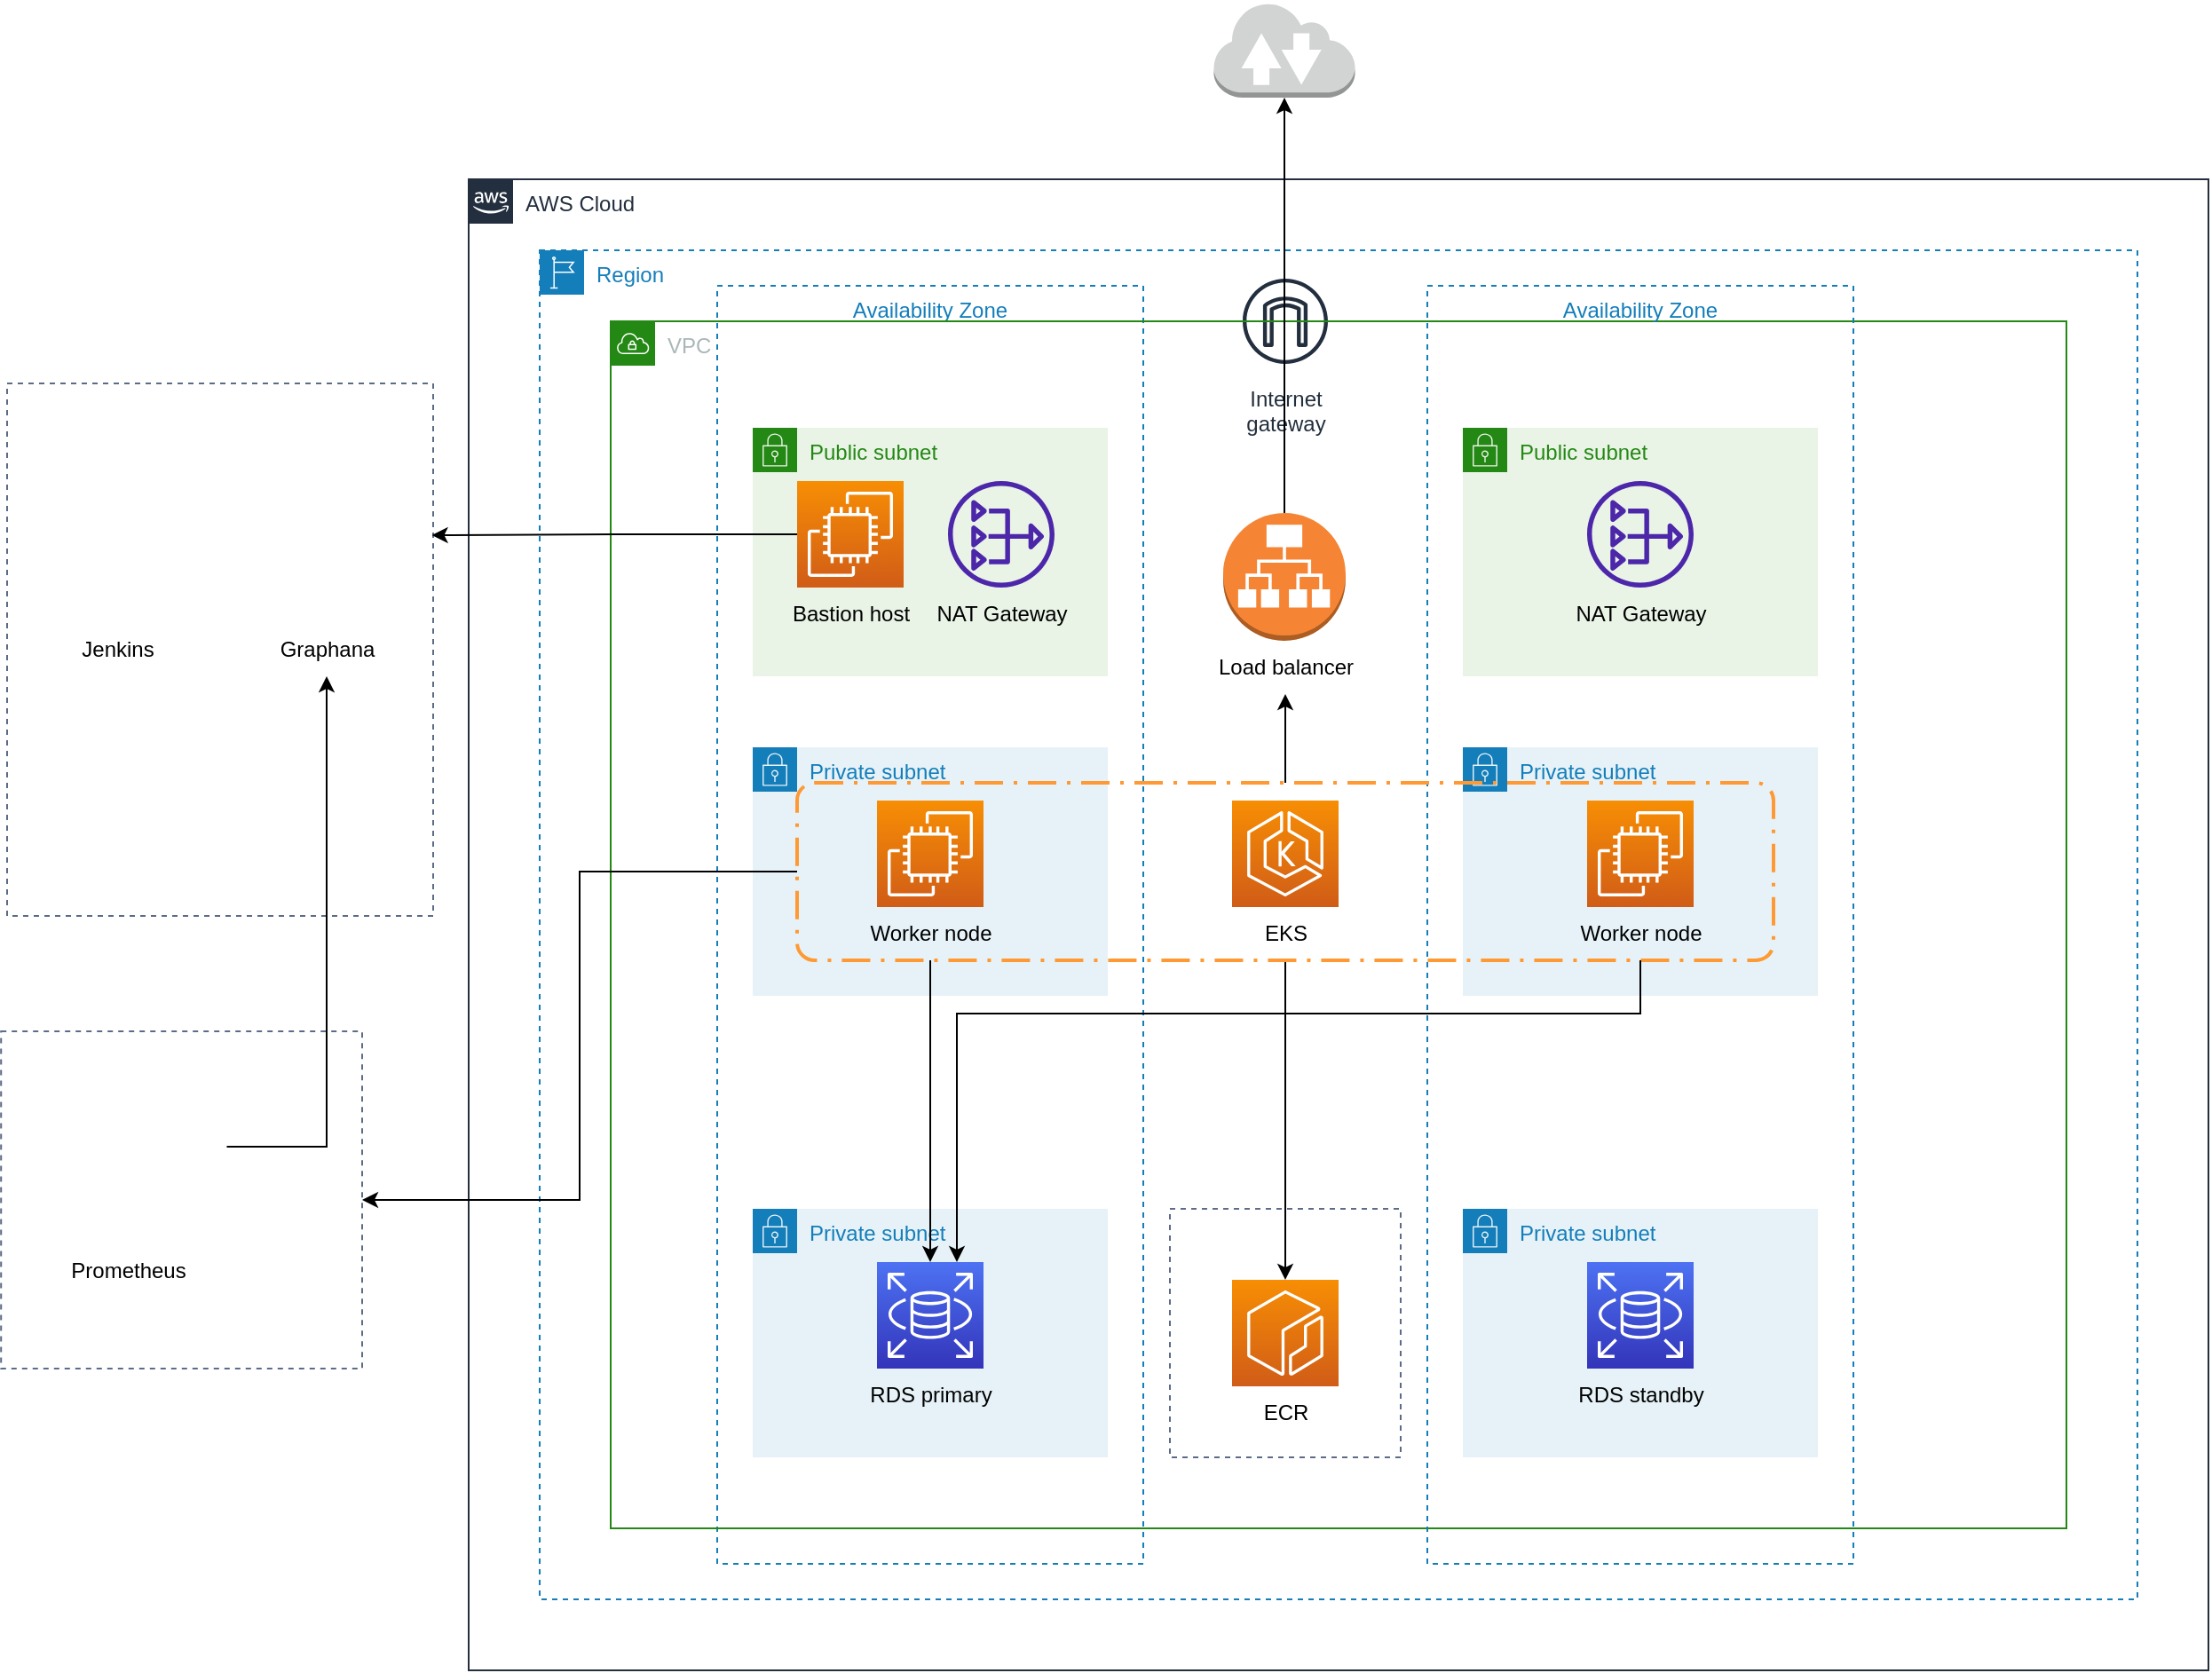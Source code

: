<mxfile version="20.5.1" type="device"><diagram id="Ht1M8jgEwFfnCIfOTk4-" name="Page-1"><mxGraphModel dx="1609" dy="1074" grid="0" gridSize="10" guides="1" tooltips="1" connect="1" arrows="1" fold="1" page="0" pageScale="1" pageWidth="1169" pageHeight="827" math="0" shadow="0"><root><mxCell id="0"/><mxCell id="1" parent="0"/><mxCell id="V8ij5AwMM1YAS-Z2ANSX-81" value="" style="fillColor=none;strokeColor=#5A6C86;dashed=1;verticalAlign=top;fontStyle=0;fontColor=#5A6C86;" parent="1" vertex="1"><mxGeometry x="-83.4" y="560" width="203.4" height="190" as="geometry"/></mxCell><mxCell id="V8ij5AwMM1YAS-Z2ANSX-74" value="" style="fillColor=none;strokeColor=#5A6C86;dashed=1;verticalAlign=top;fontStyle=0;fontColor=#5A6C86;" parent="1" vertex="1"><mxGeometry x="-80" y="195" width="240" height="300" as="geometry"/></mxCell><mxCell id="V8ij5AwMM1YAS-Z2ANSX-1" value="AWS Cloud" style="points=[[0,0],[0.25,0],[0.5,0],[0.75,0],[1,0],[1,0.25],[1,0.5],[1,0.75],[1,1],[0.75,1],[0.5,1],[0.25,1],[0,1],[0,0.75],[0,0.5],[0,0.25]];outlineConnect=0;gradientColor=none;html=1;whiteSpace=wrap;fontSize=12;fontStyle=0;container=1;pointerEvents=0;collapsible=0;recursiveResize=0;shape=mxgraph.aws4.group;grIcon=mxgraph.aws4.group_aws_cloud_alt;strokeColor=#232F3E;fillColor=none;verticalAlign=top;align=left;spacingLeft=30;fontColor=#232F3E;dashed=0;" parent="1" vertex="1"><mxGeometry x="180" y="80" width="980" height="840" as="geometry"/></mxCell><mxCell id="V8ij5AwMM1YAS-Z2ANSX-2" value="Region" style="points=[[0,0],[0.25,0],[0.5,0],[0.75,0],[1,0],[1,0.25],[1,0.5],[1,0.75],[1,1],[0.75,1],[0.5,1],[0.25,1],[0,1],[0,0.75],[0,0.5],[0,0.25]];outlineConnect=0;gradientColor=none;html=1;whiteSpace=wrap;fontSize=12;fontStyle=0;container=1;pointerEvents=0;collapsible=0;recursiveResize=0;shape=mxgraph.aws4.group;grIcon=mxgraph.aws4.group_region;strokeColor=#147EBA;fillColor=none;verticalAlign=top;align=left;spacingLeft=30;fontColor=#147EBA;dashed=1;" parent="V8ij5AwMM1YAS-Z2ANSX-1" vertex="1"><mxGeometry x="40" y="40" width="900" height="760" as="geometry"/></mxCell><mxCell id="V8ij5AwMM1YAS-Z2ANSX-49" value="Internet&#10;gateway" style="sketch=0;outlineConnect=0;fontColor=#232F3E;gradientColor=none;strokeColor=#232F3E;fillColor=#ffffff;dashed=0;verticalLabelPosition=bottom;verticalAlign=top;align=center;html=1;fontSize=12;fontStyle=0;aspect=fixed;shape=mxgraph.aws4.resourceIcon;resIcon=mxgraph.aws4.internet_gateway;" parent="V8ij5AwMM1YAS-Z2ANSX-2" vertex="1"><mxGeometry x="390" y="10" width="60" height="60" as="geometry"/></mxCell><mxCell id="V8ij5AwMM1YAS-Z2ANSX-6" value="Availability Zone" style="fillColor=none;strokeColor=#147EBA;dashed=1;verticalAlign=top;fontStyle=0;fontColor=#147EBA;" parent="V8ij5AwMM1YAS-Z2ANSX-2" vertex="1"><mxGeometry x="100" y="20" width="240" height="720" as="geometry"/></mxCell><mxCell id="V8ij5AwMM1YAS-Z2ANSX-4" value="VPC" style="points=[[0,0],[0.25,0],[0.5,0],[0.75,0],[1,0],[1,0.25],[1,0.5],[1,0.75],[1,1],[0.75,1],[0.5,1],[0.25,1],[0,1],[0,0.75],[0,0.5],[0,0.25]];outlineConnect=0;gradientColor=none;html=1;whiteSpace=wrap;fontSize=12;fontStyle=0;container=1;pointerEvents=0;collapsible=0;recursiveResize=0;shape=mxgraph.aws4.group;grIcon=mxgraph.aws4.group_vpc;strokeColor=#248814;fillColor=none;verticalAlign=top;align=left;spacingLeft=30;fontColor=#AAB7B8;dashed=0;" parent="V8ij5AwMM1YAS-Z2ANSX-2" vertex="1"><mxGeometry x="40" y="40" width="820" height="680" as="geometry"/></mxCell><mxCell id="V8ij5AwMM1YAS-Z2ANSX-7" value="Availability Zone" style="fillColor=none;strokeColor=#147EBA;dashed=1;verticalAlign=top;fontStyle=0;fontColor=#147EBA;" parent="V8ij5AwMM1YAS-Z2ANSX-4" vertex="1"><mxGeometry x="460" y="-20" width="240" height="720" as="geometry"/></mxCell><mxCell id="V8ij5AwMM1YAS-Z2ANSX-21" value="Private subnet" style="points=[[0,0],[0.25,0],[0.5,0],[0.75,0],[1,0],[1,0.25],[1,0.5],[1,0.75],[1,1],[0.75,1],[0.5,1],[0.25,1],[0,1],[0,0.75],[0,0.5],[0,0.25]];outlineConnect=0;gradientColor=none;html=1;whiteSpace=wrap;fontSize=12;fontStyle=0;container=1;pointerEvents=0;collapsible=0;recursiveResize=0;shape=mxgraph.aws4.group;grIcon=mxgraph.aws4.group_security_group;grStroke=0;strokeColor=#147EBA;fillColor=#E6F2F8;verticalAlign=top;align=left;spacingLeft=30;fontColor=#147EBA;dashed=0;" parent="V8ij5AwMM1YAS-Z2ANSX-4" vertex="1"><mxGeometry x="80" y="240" width="200" height="140" as="geometry"/></mxCell><mxCell id="V8ij5AwMM1YAS-Z2ANSX-22" value="Private subnet" style="points=[[0,0],[0.25,0],[0.5,0],[0.75,0],[1,0],[1,0.25],[1,0.5],[1,0.75],[1,1],[0.75,1],[0.5,1],[0.25,1],[0,1],[0,0.75],[0,0.5],[0,0.25]];outlineConnect=0;gradientColor=none;html=1;whiteSpace=wrap;fontSize=12;fontStyle=0;container=1;pointerEvents=0;collapsible=0;recursiveResize=0;shape=mxgraph.aws4.group;grIcon=mxgraph.aws4.group_security_group;grStroke=0;strokeColor=#147EBA;fillColor=#E6F2F8;verticalAlign=top;align=left;spacingLeft=30;fontColor=#147EBA;dashed=0;" parent="V8ij5AwMM1YAS-Z2ANSX-4" vertex="1"><mxGeometry x="480" y="240" width="200" height="140" as="geometry"/></mxCell><mxCell id="V8ij5AwMM1YAS-Z2ANSX-15" value="Public subnet" style="points=[[0,0],[0.25,0],[0.5,0],[0.75,0],[1,0],[1,0.25],[1,0.5],[1,0.75],[1,1],[0.75,1],[0.5,1],[0.25,1],[0,1],[0,0.75],[0,0.5],[0,0.25]];outlineConnect=0;gradientColor=none;html=1;whiteSpace=wrap;fontSize=12;fontStyle=0;container=1;pointerEvents=0;collapsible=0;recursiveResize=0;shape=mxgraph.aws4.group;grIcon=mxgraph.aws4.group_security_group;grStroke=0;strokeColor=#248814;fillColor=#E9F3E6;verticalAlign=top;align=left;spacingLeft=30;fontColor=#248814;dashed=0;" parent="V8ij5AwMM1YAS-Z2ANSX-4" vertex="1"><mxGeometry x="480" y="60" width="200" height="140" as="geometry"/></mxCell><mxCell id="V8ij5AwMM1YAS-Z2ANSX-23" value="Private subnet" style="points=[[0,0],[0.25,0],[0.5,0],[0.75,0],[1,0],[1,0.25],[1,0.5],[1,0.75],[1,1],[0.75,1],[0.5,1],[0.25,1],[0,1],[0,0.75],[0,0.5],[0,0.25]];outlineConnect=0;gradientColor=none;html=1;whiteSpace=wrap;fontSize=12;fontStyle=0;container=1;pointerEvents=0;collapsible=0;recursiveResize=0;shape=mxgraph.aws4.group;grIcon=mxgraph.aws4.group_security_group;grStroke=0;strokeColor=#147EBA;fillColor=#E6F2F8;verticalAlign=top;align=left;spacingLeft=30;fontColor=#147EBA;dashed=0;" parent="V8ij5AwMM1YAS-Z2ANSX-4" vertex="1"><mxGeometry x="480" y="500" width="200" height="140" as="geometry"/></mxCell><mxCell id="V8ij5AwMM1YAS-Z2ANSX-35" value="" style="sketch=0;points=[[0,0,0],[0.25,0,0],[0.5,0,0],[0.75,0,0],[1,0,0],[0,1,0],[0.25,1,0],[0.5,1,0],[0.75,1,0],[1,1,0],[0,0.25,0],[0,0.5,0],[0,0.75,0],[1,0.25,0],[1,0.5,0],[1,0.75,0]];outlineConnect=0;fontColor=#232F3E;gradientColor=#4D72F3;gradientDirection=north;fillColor=#3334B9;strokeColor=#ffffff;dashed=0;verticalLabelPosition=bottom;verticalAlign=top;align=center;html=1;fontSize=12;fontStyle=0;aspect=fixed;shape=mxgraph.aws4.resourceIcon;resIcon=mxgraph.aws4.rds;" parent="V8ij5AwMM1YAS-Z2ANSX-23" vertex="1"><mxGeometry x="70" y="30" width="60" height="60" as="geometry"/></mxCell><mxCell id="V8ij5AwMM1YAS-Z2ANSX-28" value="" style="sketch=0;points=[[0,0,0],[0.25,0,0],[0.5,0,0],[0.75,0,0],[1,0,0],[0,1,0],[0.25,1,0],[0.5,1,0],[0.75,1,0],[1,1,0],[0,0.25,0],[0,0.5,0],[0,0.75,0],[1,0.25,0],[1,0.5,0],[1,0.75,0]];outlineConnect=0;fontColor=#232F3E;gradientColor=#F78E04;gradientDirection=north;fillColor=#D05C17;strokeColor=#ffffff;dashed=0;verticalLabelPosition=bottom;verticalAlign=top;align=center;html=1;fontSize=12;fontStyle=0;aspect=fixed;shape=mxgraph.aws4.resourceIcon;resIcon=mxgraph.aws4.eks;" parent="V8ij5AwMM1YAS-Z2ANSX-4" vertex="1"><mxGeometry x="350" y="270" width="60" height="60" as="geometry"/></mxCell><mxCell id="V8ij5AwMM1YAS-Z2ANSX-31" value="" style="sketch=0;points=[[0,0,0],[0.25,0,0],[0.5,0,0],[0.75,0,0],[1,0,0],[0,1,0],[0.25,1,0],[0.5,1,0],[0.75,1,0],[1,1,0],[0,0.25,0],[0,0.5,0],[0,0.75,0],[1,0.25,0],[1,0.5,0],[1,0.75,0]];outlineConnect=0;fontColor=#232F3E;gradientColor=#F78E04;gradientDirection=north;fillColor=#D05C17;strokeColor=#ffffff;dashed=0;verticalLabelPosition=bottom;verticalAlign=top;align=center;html=1;fontSize=12;fontStyle=0;aspect=fixed;shape=mxgraph.aws4.resourceIcon;resIcon=mxgraph.aws4.ec2;" parent="V8ij5AwMM1YAS-Z2ANSX-4" vertex="1"><mxGeometry x="150" y="270" width="60" height="60" as="geometry"/></mxCell><mxCell id="V8ij5AwMM1YAS-Z2ANSX-32" value="" style="sketch=0;points=[[0,0,0],[0.25,0,0],[0.5,0,0],[0.75,0,0],[1,0,0],[0,1,0],[0.25,1,0],[0.5,1,0],[0.75,1,0],[1,1,0],[0,0.25,0],[0,0.5,0],[0,0.75,0],[1,0.25,0],[1,0.5,0],[1,0.75,0]];outlineConnect=0;fontColor=#232F3E;gradientColor=#F78E04;gradientDirection=north;fillColor=#D05C17;strokeColor=#ffffff;dashed=0;verticalLabelPosition=bottom;verticalAlign=top;align=center;html=1;fontSize=12;fontStyle=0;aspect=fixed;shape=mxgraph.aws4.resourceIcon;resIcon=mxgraph.aws4.ec2;" parent="V8ij5AwMM1YAS-Z2ANSX-4" vertex="1"><mxGeometry x="550" y="270" width="60" height="60" as="geometry"/></mxCell><mxCell id="V8ij5AwMM1YAS-Z2ANSX-38" value="" style="sketch=0;outlineConnect=0;fontColor=#232F3E;gradientColor=none;fillColor=#4D27AA;strokeColor=none;dashed=0;verticalLabelPosition=bottom;verticalAlign=top;align=center;html=1;fontSize=12;fontStyle=0;aspect=fixed;pointerEvents=1;shape=mxgraph.aws4.nat_gateway;" parent="V8ij5AwMM1YAS-Z2ANSX-4" vertex="1"><mxGeometry x="550" y="90" width="60" height="60" as="geometry"/></mxCell><mxCell id="V8ij5AwMM1YAS-Z2ANSX-41" value="NAT Gateway" style="text;html=1;align=center;verticalAlign=middle;resizable=0;points=[];autosize=1;strokeColor=none;fillColor=none;" parent="V8ij5AwMM1YAS-Z2ANSX-4" vertex="1"><mxGeometry x="530" y="150" width="100" height="30" as="geometry"/></mxCell><mxCell id="V8ij5AwMM1YAS-Z2ANSX-42" value="Worker node" style="text;html=1;align=center;verticalAlign=middle;resizable=0;points=[];autosize=1;strokeColor=none;fillColor=none;" parent="V8ij5AwMM1YAS-Z2ANSX-4" vertex="1"><mxGeometry x="135" y="330" width="90" height="30" as="geometry"/></mxCell><mxCell id="V8ij5AwMM1YAS-Z2ANSX-43" value="Worker node" style="text;html=1;align=center;verticalAlign=middle;resizable=0;points=[];autosize=1;strokeColor=none;fillColor=none;" parent="V8ij5AwMM1YAS-Z2ANSX-4" vertex="1"><mxGeometry x="535" y="330" width="90" height="30" as="geometry"/></mxCell><mxCell id="V8ij5AwMM1YAS-Z2ANSX-44" value="EKS" style="text;html=1;align=center;verticalAlign=middle;resizable=0;points=[];autosize=1;strokeColor=none;fillColor=none;" parent="V8ij5AwMM1YAS-Z2ANSX-4" vertex="1"><mxGeometry x="355" y="330" width="50" height="30" as="geometry"/></mxCell><mxCell id="V8ij5AwMM1YAS-Z2ANSX-46" value="RDS standby" style="text;html=1;align=center;verticalAlign=middle;resizable=0;points=[];autosize=1;strokeColor=none;fillColor=none;" parent="V8ij5AwMM1YAS-Z2ANSX-4" vertex="1"><mxGeometry x="535" y="590" width="90" height="30" as="geometry"/></mxCell><mxCell id="V8ij5AwMM1YAS-Z2ANSX-20" value="Private subnet" style="points=[[0,0],[0.25,0],[0.5,0],[0.75,0],[1,0],[1,0.25],[1,0.5],[1,0.75],[1,1],[0.75,1],[0.5,1],[0.25,1],[0,1],[0,0.75],[0,0.5],[0,0.25]];outlineConnect=0;gradientColor=none;html=1;whiteSpace=wrap;fontSize=12;fontStyle=0;container=1;pointerEvents=0;collapsible=0;recursiveResize=0;shape=mxgraph.aws4.group;grIcon=mxgraph.aws4.group_security_group;grStroke=0;strokeColor=#147EBA;fillColor=#E6F2F8;verticalAlign=top;align=left;spacingLeft=30;fontColor=#147EBA;dashed=0;" parent="V8ij5AwMM1YAS-Z2ANSX-4" vertex="1"><mxGeometry x="80" y="500" width="200" height="140" as="geometry"/></mxCell><mxCell id="V8ij5AwMM1YAS-Z2ANSX-34" value="" style="sketch=0;points=[[0,0,0],[0.25,0,0],[0.5,0,0],[0.75,0,0],[1,0,0],[0,1,0],[0.25,1,0],[0.5,1,0],[0.75,1,0],[1,1,0],[0,0.25,0],[0,0.5,0],[0,0.75,0],[1,0.25,0],[1,0.5,0],[1,0.75,0]];outlineConnect=0;fontColor=#232F3E;gradientColor=#4D72F3;gradientDirection=north;fillColor=#3334B9;strokeColor=#ffffff;dashed=0;verticalLabelPosition=bottom;verticalAlign=top;align=center;html=1;fontSize=12;fontStyle=0;aspect=fixed;shape=mxgraph.aws4.resourceIcon;resIcon=mxgraph.aws4.rds;" parent="V8ij5AwMM1YAS-Z2ANSX-20" vertex="1"><mxGeometry x="70" y="30" width="60" height="60" as="geometry"/></mxCell><mxCell id="V8ij5AwMM1YAS-Z2ANSX-45" value="RDS primary" style="text;html=1;align=center;verticalAlign=middle;resizable=0;points=[];autosize=1;strokeColor=none;fillColor=none;" parent="V8ij5AwMM1YAS-Z2ANSX-20" vertex="1"><mxGeometry x="55" y="90" width="90" height="30" as="geometry"/></mxCell><mxCell id="V8ij5AwMM1YAS-Z2ANSX-48" value="" style="outlineConnect=0;dashed=0;verticalLabelPosition=bottom;verticalAlign=top;align=center;html=1;shape=mxgraph.aws3.application_load_balancer;fillColor=#F58534;gradientColor=none;strokeColor=#3399FF;" parent="V8ij5AwMM1YAS-Z2ANSX-4" vertex="1"><mxGeometry x="345" y="108" width="69" height="72" as="geometry"/></mxCell><mxCell id="V8ij5AwMM1YAS-Z2ANSX-50" value="Load balancer" style="text;html=1;align=center;verticalAlign=middle;resizable=0;points=[];autosize=1;strokeColor=none;fillColor=none;" parent="V8ij5AwMM1YAS-Z2ANSX-4" vertex="1"><mxGeometry x="330" y="180" width="100" height="30" as="geometry"/></mxCell><mxCell id="V8ij5AwMM1YAS-Z2ANSX-52" style="edgeStyle=orthogonalEdgeStyle;rounded=0;orthogonalLoop=1;jettySize=auto;html=1;entryX=0.5;entryY=0;entryDx=0;entryDy=0;entryPerimeter=0;" parent="V8ij5AwMM1YAS-Z2ANSX-4" source="V8ij5AwMM1YAS-Z2ANSX-42" target="V8ij5AwMM1YAS-Z2ANSX-34" edge="1"><mxGeometry relative="1" as="geometry"/></mxCell><mxCell id="V8ij5AwMM1YAS-Z2ANSX-66" style="edgeStyle=orthogonalEdgeStyle;rounded=0;orthogonalLoop=1;jettySize=auto;html=1;" parent="V8ij5AwMM1YAS-Z2ANSX-4" source="V8ij5AwMM1YAS-Z2ANSX-30" target="V8ij5AwMM1YAS-Z2ANSX-50" edge="1"><mxGeometry relative="1" as="geometry"/></mxCell><mxCell id="V8ij5AwMM1YAS-Z2ANSX-72" style="edgeStyle=orthogonalEdgeStyle;rounded=0;orthogonalLoop=1;jettySize=auto;html=1;" parent="V8ij5AwMM1YAS-Z2ANSX-4" source="V8ij5AwMM1YAS-Z2ANSX-30" target="V8ij5AwMM1YAS-Z2ANSX-71" edge="1"><mxGeometry relative="1" as="geometry"/></mxCell><mxCell id="V8ij5AwMM1YAS-Z2ANSX-30" value="" style="rounded=1;arcSize=10;dashed=1;fillColor=none;gradientColor=none;dashPattern=8 3 1 3;strokeWidth=2;strokeColor=#FF9933;" parent="V8ij5AwMM1YAS-Z2ANSX-4" vertex="1"><mxGeometry x="105" y="260" width="550" height="100" as="geometry"/></mxCell><mxCell id="V8ij5AwMM1YAS-Z2ANSX-53" style="edgeStyle=orthogonalEdgeStyle;rounded=0;orthogonalLoop=1;jettySize=auto;html=1;entryX=0.75;entryY=0;entryDx=0;entryDy=0;entryPerimeter=0;" parent="V8ij5AwMM1YAS-Z2ANSX-4" source="V8ij5AwMM1YAS-Z2ANSX-43" target="V8ij5AwMM1YAS-Z2ANSX-34" edge="1"><mxGeometry relative="1" as="geometry"><Array as="points"><mxPoint x="580" y="390"/><mxPoint x="195" y="390"/></Array></mxGeometry></mxCell><mxCell id="V8ij5AwMM1YAS-Z2ANSX-64" value="" style="fillColor=none;strokeColor=#5A6C86;dashed=1;verticalAlign=top;fontStyle=0;fontColor=#5A6C86;" parent="V8ij5AwMM1YAS-Z2ANSX-4" vertex="1"><mxGeometry x="315" y="500" width="130" height="140" as="geometry"/></mxCell><mxCell id="V8ij5AwMM1YAS-Z2ANSX-71" value="" style="sketch=0;points=[[0,0,0],[0.25,0,0],[0.5,0,0],[0.75,0,0],[1,0,0],[0,1,0],[0.25,1,0],[0.5,1,0],[0.75,1,0],[1,1,0],[0,0.25,0],[0,0.5,0],[0,0.75,0],[1,0.25,0],[1,0.5,0],[1,0.75,0]];outlineConnect=0;fontColor=#232F3E;gradientColor=#F78E04;gradientDirection=north;fillColor=#D05C17;strokeColor=#ffffff;dashed=0;verticalLabelPosition=bottom;verticalAlign=top;align=center;html=1;fontSize=12;fontStyle=0;aspect=fixed;shape=mxgraph.aws4.resourceIcon;resIcon=mxgraph.aws4.ecr;" parent="V8ij5AwMM1YAS-Z2ANSX-4" vertex="1"><mxGeometry x="350" y="540" width="60" height="60" as="geometry"/></mxCell><mxCell id="V8ij5AwMM1YAS-Z2ANSX-73" value="ECR" style="text;html=1;align=center;verticalAlign=middle;resizable=0;points=[];autosize=1;strokeColor=none;fillColor=none;" parent="V8ij5AwMM1YAS-Z2ANSX-4" vertex="1"><mxGeometry x="355" y="600" width="50" height="30" as="geometry"/></mxCell><mxCell id="V8ij5AwMM1YAS-Z2ANSX-9" value="Public subnet" style="points=[[0,0],[0.25,0],[0.5,0],[0.75,0],[1,0],[1,0.25],[1,0.5],[1,0.75],[1,1],[0.75,1],[0.5,1],[0.25,1],[0,1],[0,0.75],[0,0.5],[0,0.25]];outlineConnect=0;gradientColor=none;html=1;whiteSpace=wrap;fontSize=12;fontStyle=0;container=1;pointerEvents=0;collapsible=0;recursiveResize=0;shape=mxgraph.aws4.group;grIcon=mxgraph.aws4.group_security_group;grStroke=0;strokeColor=#248814;fillColor=#E9F3E6;verticalAlign=top;align=left;spacingLeft=30;fontColor=#248814;dashed=0;" parent="V8ij5AwMM1YAS-Z2ANSX-2" vertex="1"><mxGeometry x="120" y="100" width="200" height="140" as="geometry"/></mxCell><mxCell id="V8ij5AwMM1YAS-Z2ANSX-39" value="Bastion host" style="text;html=1;align=center;verticalAlign=middle;resizable=0;points=[];autosize=1;strokeColor=none;fillColor=none;" parent="V8ij5AwMM1YAS-Z2ANSX-2" vertex="1"><mxGeometry x="130" y="190" width="90" height="30" as="geometry"/></mxCell><mxCell id="V8ij5AwMM1YAS-Z2ANSX-37" value="" style="sketch=0;points=[[0,0,0],[0.25,0,0],[0.5,0,0],[0.75,0,0],[1,0,0],[0,1,0],[0.25,1,0],[0.5,1,0],[0.75,1,0],[1,1,0],[0,0.25,0],[0,0.5,0],[0,0.75,0],[1,0.25,0],[1,0.5,0],[1,0.75,0]];outlineConnect=0;fontColor=#232F3E;gradientColor=#F78E04;gradientDirection=north;fillColor=#D05C17;strokeColor=#ffffff;dashed=0;verticalLabelPosition=bottom;verticalAlign=top;align=center;html=1;fontSize=12;fontStyle=0;aspect=fixed;shape=mxgraph.aws4.resourceIcon;resIcon=mxgraph.aws4.ec2;" parent="V8ij5AwMM1YAS-Z2ANSX-2" vertex="1"><mxGeometry x="145" y="130" width="60" height="60" as="geometry"/></mxCell><mxCell id="V8ij5AwMM1YAS-Z2ANSX-36" value="" style="sketch=0;outlineConnect=0;fontColor=#232F3E;gradientColor=none;fillColor=#4D27AA;strokeColor=none;dashed=0;verticalLabelPosition=bottom;verticalAlign=top;align=center;html=1;fontSize=12;fontStyle=0;aspect=fixed;pointerEvents=1;shape=mxgraph.aws4.nat_gateway;" parent="V8ij5AwMM1YAS-Z2ANSX-2" vertex="1"><mxGeometry x="230" y="130" width="60" height="60" as="geometry"/></mxCell><mxCell id="V8ij5AwMM1YAS-Z2ANSX-40" value="NAT Gateway" style="text;html=1;align=center;verticalAlign=middle;resizable=0;points=[];autosize=1;strokeColor=none;fillColor=none;" parent="V8ij5AwMM1YAS-Z2ANSX-2" vertex="1"><mxGeometry x="210" y="190" width="100" height="30" as="geometry"/></mxCell><mxCell id="V8ij5AwMM1YAS-Z2ANSX-68" value="" style="outlineConnect=0;dashed=0;verticalLabelPosition=bottom;verticalAlign=top;align=center;html=1;shape=mxgraph.aws3.internet_2;fillColor=#D2D3D3;gradientColor=none;strokeColor=#3399FF;" parent="1" vertex="1"><mxGeometry x="599.75" y="-20" width="79.5" height="54" as="geometry"/></mxCell><mxCell id="V8ij5AwMM1YAS-Z2ANSX-70" style="edgeStyle=orthogonalEdgeStyle;rounded=0;orthogonalLoop=1;jettySize=auto;html=1;entryX=0.5;entryY=1;entryDx=0;entryDy=0;entryPerimeter=0;" parent="1" source="V8ij5AwMM1YAS-Z2ANSX-48" target="V8ij5AwMM1YAS-Z2ANSX-68" edge="1"><mxGeometry relative="1" as="geometry"><mxPoint x="639.5" y="40" as="targetPoint"/></mxGeometry></mxCell><mxCell id="V8ij5AwMM1YAS-Z2ANSX-75" value="" style="shape=image;verticalLabelPosition=bottom;labelBackgroundColor=default;verticalAlign=top;aspect=fixed;imageAspect=0;image=https://seeklogo.com/images/G/grafana-logo-15BA0AFA8A-seeklogo.com.png;" parent="1" vertex="1"><mxGeometry x="40" y="210" width="110.4" height="120" as="geometry"/></mxCell><mxCell id="V8ij5AwMM1YAS-Z2ANSX-76" value="Jenkins" style="text;html=1;align=center;verticalAlign=middle;resizable=0;points=[];autosize=1;strokeColor=none;fillColor=none;" parent="1" vertex="1"><mxGeometry x="-48.4" y="330" width="60" height="30" as="geometry"/></mxCell><mxCell id="V8ij5AwMM1YAS-Z2ANSX-77" value="Graphana" style="text;html=1;align=center;verticalAlign=middle;resizable=0;points=[];autosize=1;strokeColor=none;fillColor=none;" parent="1" vertex="1"><mxGeometry x="60" y="330" width="80" height="30" as="geometry"/></mxCell><mxCell id="V8ij5AwMM1YAS-Z2ANSX-78" style="edgeStyle=orthogonalEdgeStyle;rounded=0;orthogonalLoop=1;jettySize=auto;html=1;entryX=0.997;entryY=0.285;entryDx=0;entryDy=0;entryPerimeter=0;" parent="1" source="V8ij5AwMM1YAS-Z2ANSX-37" target="V8ij5AwMM1YAS-Z2ANSX-74" edge="1"><mxGeometry relative="1" as="geometry"/></mxCell><mxCell id="V8ij5AwMM1YAS-Z2ANSX-84" style="edgeStyle=orthogonalEdgeStyle;rounded=0;orthogonalLoop=1;jettySize=auto;html=1;" parent="1" source="V8ij5AwMM1YAS-Z2ANSX-79" target="V8ij5AwMM1YAS-Z2ANSX-77" edge="1"><mxGeometry relative="1" as="geometry"/></mxCell><mxCell id="V8ij5AwMM1YAS-Z2ANSX-79" value="" style="shape=image;verticalLabelPosition=bottom;labelBackgroundColor=default;verticalAlign=top;aspect=fixed;imageAspect=0;image=https://upload.wikimedia.org/wikipedia/commons/thumb/3/38/Prometheus_software_logo.svg/2066px-Prometheus_software_logo.svg.png;" parent="1" vertex="1"><mxGeometry x="-67.32" y="570" width="111.06" height="110" as="geometry"/></mxCell><mxCell id="V8ij5AwMM1YAS-Z2ANSX-80" value="Prometheus" style="text;html=1;align=center;verticalAlign=middle;resizable=0;points=[];autosize=1;strokeColor=none;fillColor=none;" parent="1" vertex="1"><mxGeometry x="-56.79" y="680" width="90" height="30" as="geometry"/></mxCell><mxCell id="V8ij5AwMM1YAS-Z2ANSX-83" style="edgeStyle=orthogonalEdgeStyle;rounded=0;orthogonalLoop=1;jettySize=auto;html=1;entryX=1;entryY=0.5;entryDx=0;entryDy=0;" parent="1" source="V8ij5AwMM1YAS-Z2ANSX-30" target="V8ij5AwMM1YAS-Z2ANSX-81" edge="1"><mxGeometry relative="1" as="geometry"/></mxCell><mxCell id="jnlnYAn_melOrxUAy8mU-2" value="" style="shape=image;verticalLabelPosition=bottom;labelBackgroundColor=default;verticalAlign=top;aspect=fixed;imageAspect=0;image=https://d1q6f0aelx0por.cloudfront.net/product-logos/f5326186-8ae7-425c-a78d-7192dabf75be-jenkins.png;" parent="1" vertex="1"><mxGeometry x="-80" y="214" width="116" height="116" as="geometry"/></mxCell></root></mxGraphModel></diagram></mxfile>